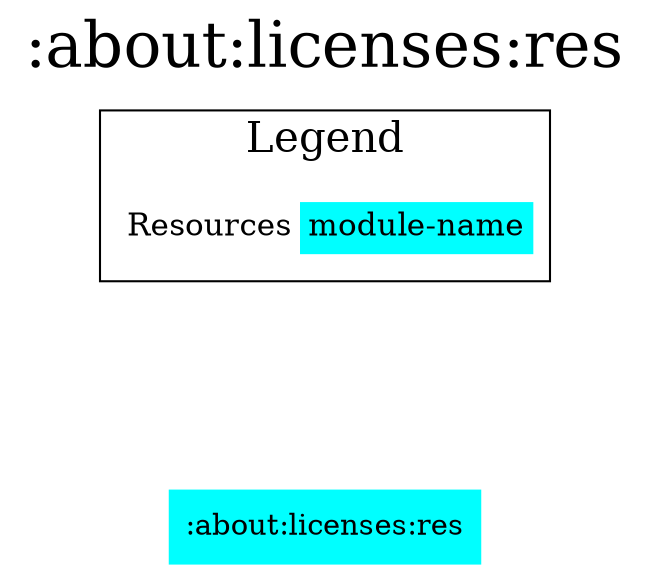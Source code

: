 digraph {
edge ["dir"="forward"]
graph ["dpi"="100","label"=":about:licenses:res","labelloc"="t","fontsize"="30","ranksep"="1.5","rankdir"="TB"]
node ["style"="filled"]
":about:licenses:res" ["shape"="none","fillcolor"="#00FFFF"]
{
edge ["dir"="none"]
graph ["rank"="same"]
":about:licenses:res"
}
subgraph "cluster_legend" {
edge ["dir"="none"]
graph ["label"="Legend","fontsize"="20"]
"Legend" ["style"="filled","fillcolor"="#FFFFFF","shape"="none","margin"="0","fontsize"="15","label"=<
<TABLE BORDER="0" CELLBORDER="0" CELLSPACING="0" CELLPADDING="4">
<TR><TD>Resources</TD><TD BGCOLOR="#00FFFF">module-name</TD></TR>
</TABLE>
>]
} -> ":about:licenses:res" ["style"="invis"]
}

